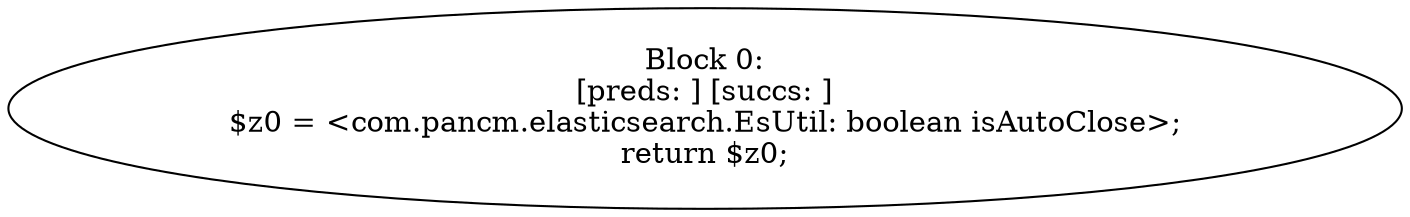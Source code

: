 digraph "unitGraph" {
    "Block 0:
[preds: ] [succs: ]
$z0 = <com.pancm.elasticsearch.EsUtil: boolean isAutoClose>;
return $z0;
"
}
